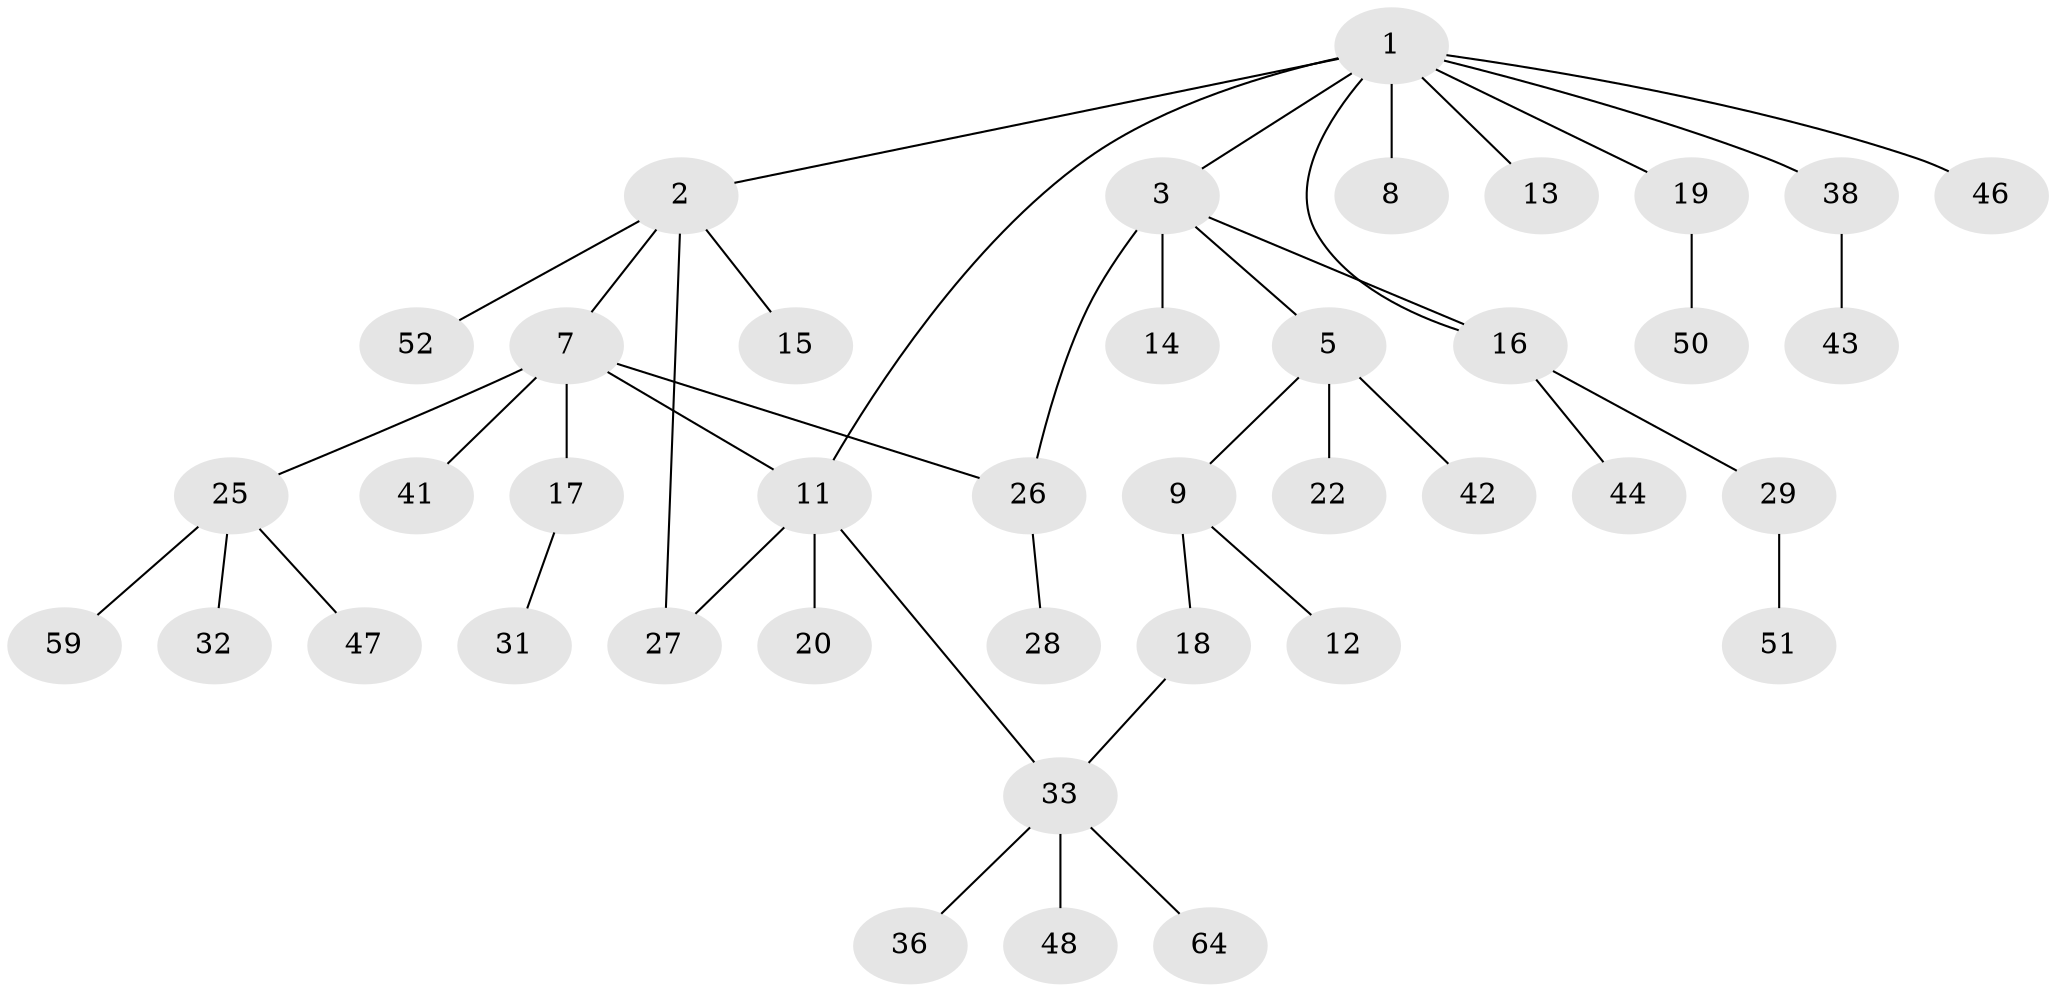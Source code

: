 // original degree distribution, {6: 0.03125, 5: 0.078125, 4: 0.078125, 2: 0.265625, 3: 0.09375, 1: 0.453125}
// Generated by graph-tools (version 1.1) at 2025/10/02/27/25 16:10:54]
// undirected, 40 vertices, 44 edges
graph export_dot {
graph [start="1"]
  node [color=gray90,style=filled];
  1 [super="+4"];
  2 [super="+6"];
  3 [super="+53"];
  5;
  7 [super="+10"];
  8 [super="+40"];
  9 [super="+55"];
  11 [super="+49"];
  12;
  13;
  14;
  15 [super="+39"];
  16 [super="+21"];
  17 [super="+23"];
  18 [super="+24"];
  19 [super="+35"];
  20;
  22 [super="+30"];
  25 [super="+34"];
  26 [super="+62"];
  27 [super="+60"];
  28;
  29 [super="+57"];
  31;
  32;
  33 [super="+37"];
  36;
  38 [super="+58"];
  41 [super="+45"];
  42 [super="+61"];
  43 [super="+63"];
  44 [super="+54"];
  46;
  47;
  48 [super="+56"];
  50;
  51;
  52;
  59;
  64;
  1 -- 2;
  1 -- 3;
  1 -- 19;
  1 -- 46;
  1 -- 16;
  1 -- 38;
  1 -- 8;
  1 -- 13;
  1 -- 11;
  2 -- 7;
  2 -- 15;
  2 -- 52;
  2 -- 27;
  3 -- 5;
  3 -- 14;
  3 -- 16;
  3 -- 26;
  5 -- 9;
  5 -- 22 [weight=2];
  5 -- 42;
  7 -- 17;
  7 -- 26;
  7 -- 41;
  7 -- 25;
  7 -- 11;
  9 -- 12;
  9 -- 18;
  11 -- 20;
  11 -- 33;
  11 -- 27;
  16 -- 29;
  16 -- 44;
  17 -- 31;
  18 -- 33;
  19 -- 50;
  25 -- 32;
  25 -- 47;
  25 -- 59;
  26 -- 28;
  29 -- 51;
  33 -- 36;
  33 -- 48;
  33 -- 64;
  38 -- 43;
}
